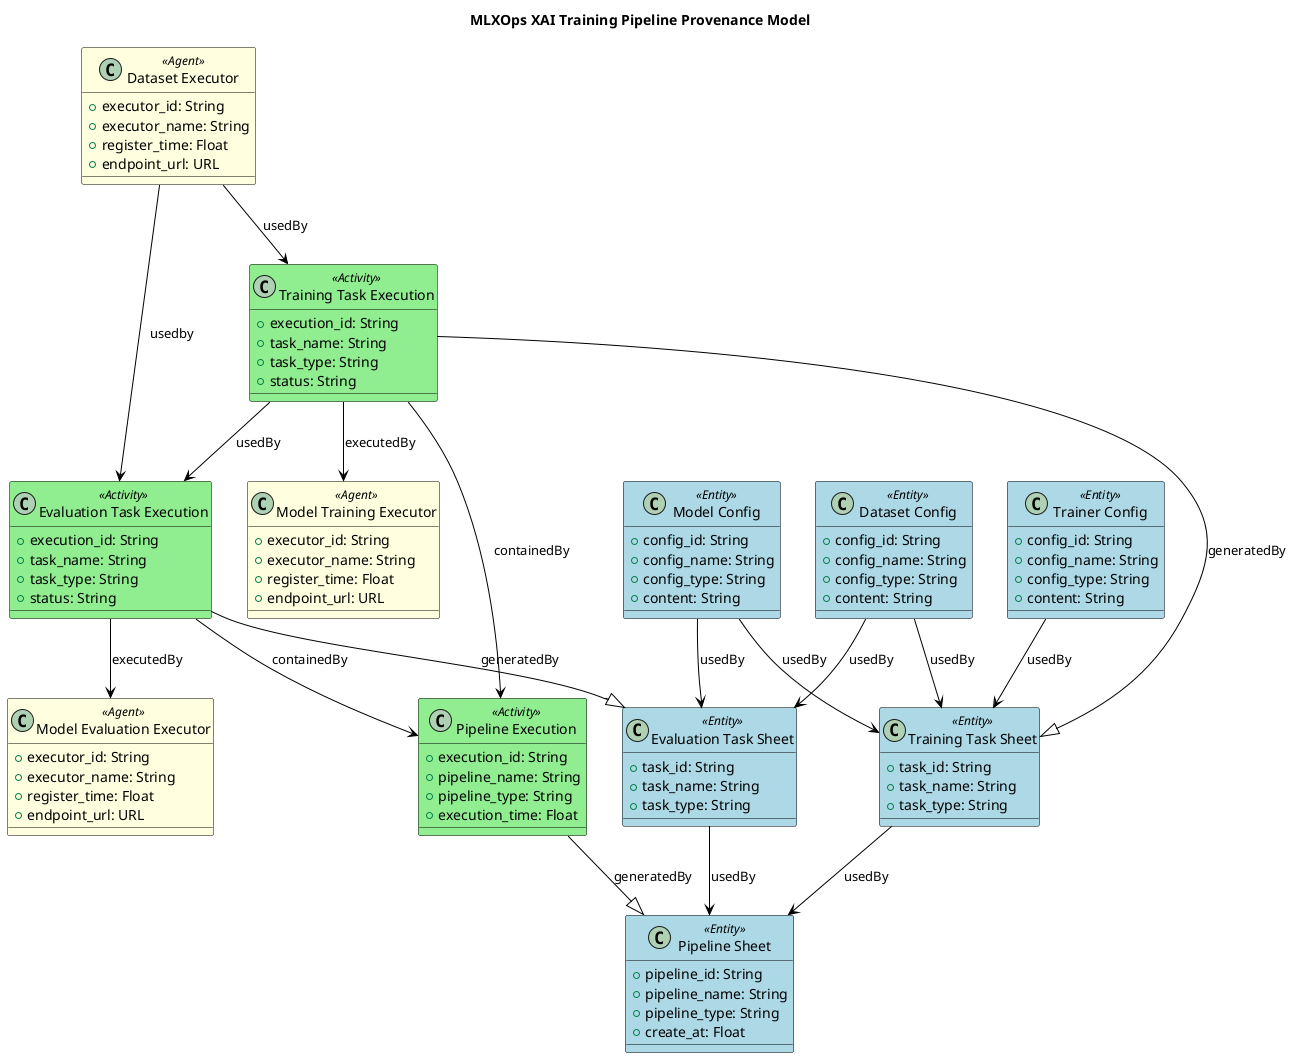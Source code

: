 @startuml
!define PROV https://www.w3.org/ns/prov#
title MLXOps XAI Training Pipeline Provenance Model
skinparam class {
  BackgroundColor<<Entity>> LightBlue
  BackgroundColor<<Activity>> LightGreen
  BackgroundColor<<Agent>> LightYellow
  BorderColor Black
  ArrowColor Black
}
'=============================================
' Entities (Configurations, Models, Datasets)
'=============================================
class "Dataset Config" as Dataset_Config <<Entity>> {
  +config_id: String
  +config_name: String
  +config_type: String
  +content: String
}
class "Trainer Config" as Trainer_Config <<Entity>> {
  +config_id: String
  +config_name: String
  +config_type: String
  +content: String
}
class "Model Config" as Model_Config <<Entity>> {
  +config_id: String
  +config_name: String
  +config_type: String
  +content: String
}
class "Training Task Sheet" as Training_Task_Sheet <<Entity>> {
  +task_id: String
  +task_name: String
  +task_type: String
}
class "Evaluation Task Sheet" as Evaluation_Task_Sheet <<Entity>> {
  +task_id: String
  +task_name: String
  +task_type: String
}
class "Pipeline Sheet" as Pipeline_Sheet <<Entity>> {
  +pipeline_id: String
  +pipeline_name: String
  +pipeline_type: String
  +create_at: Float
}
'=============================================
' Activities (Pipeline Execution, Training, Evaluation)
'=============================================
class "Pipeline Execution" as Pipeline_Execution <<Activity>> {
  +execution_id: String
  +pipeline_name: String
  +pipeline_type: String
  +execution_time: Float
}
class "Training Task Execution" as Training_Task_Execution <<Activity>> {
  +execution_id: String
  +task_name: String
  +task_type: String
  +status: String
}
class "Evaluation Task Execution" as Evaluation_Task_Execution <<Activity>> {
  +execution_id: String
  +task_name: String
  +task_type: String
  +status: String
}
'=============================================
' Agents (Executors & Services)
'=============================================
class "Dataset Executor" as Dataset_Executor <<Agent>> {
  +executor_id: String
  +executor_name: String
  +register_time: Float
  +endpoint_url: URL
}
class "Model Training Executor" as Model_Training_Executor <<Agent>> {
  +executor_id: String
  +executor_name: String
  +register_time: Float
  +endpoint_url: URL
}
class "Model Evaluation Executor" as Model_Eval_Executor <<Agent>> {
  +executor_id: String
  +executor_name: String
  +register_time: Float
  +endpoint_url: URL
}
'=============================================
' Training Task Provenance
Training_Task_Execution --|> Training_Task_Sheet: "generatedBy"
Training_Task_Execution --> Model_Training_Executor: "executedBy"
Model_Config --> Training_Task_Sheet: "usedBy"
Trainer_Config --> Training_Task_Sheet: "usedBy"
Dataset_Config --> Training_Task_Sheet: "usedBy"
' Training execution does not run on the dataset executor,
' but it requries the dataset source code from the dataset executor
Dataset_Executor --> Training_Task_Execution: "usedBy"
'=============================================

'=============================================
' Evaluation Task Provenance
Evaluation_Task_Execution --|> Evaluation_Task_Sheet: "generatedBy"
Evaluation_Task_Execution --> Model_Eval_Executor: "executedBy"
Model_Config --> Evaluation_Task_Sheet: "usedBy"
Dataset_Config --> Evaluation_Task_Sheet: "usedBy"
Dataset_Executor --> Evaluation_Task_Execution: "usedby"
Training_Task_Execution --> Evaluation_Task_Execution: "usedBy"
'=============================================

'=============================================
' Pipeline Provenance
Training_Task_Sheet --> Pipeline_Sheet: "usedBy"
Evaluation_Task_Sheet --> Pipeline_Sheet: "usedBy"
Pipeline_Execution --|> Pipeline_Sheet: "generatedBy"
Training_Task_Execution --> Pipeline_Execution: "containedBy"
Evaluation_Task_Execution --> Pipeline_Execution: "containedBy"
'=============================================
@enduml